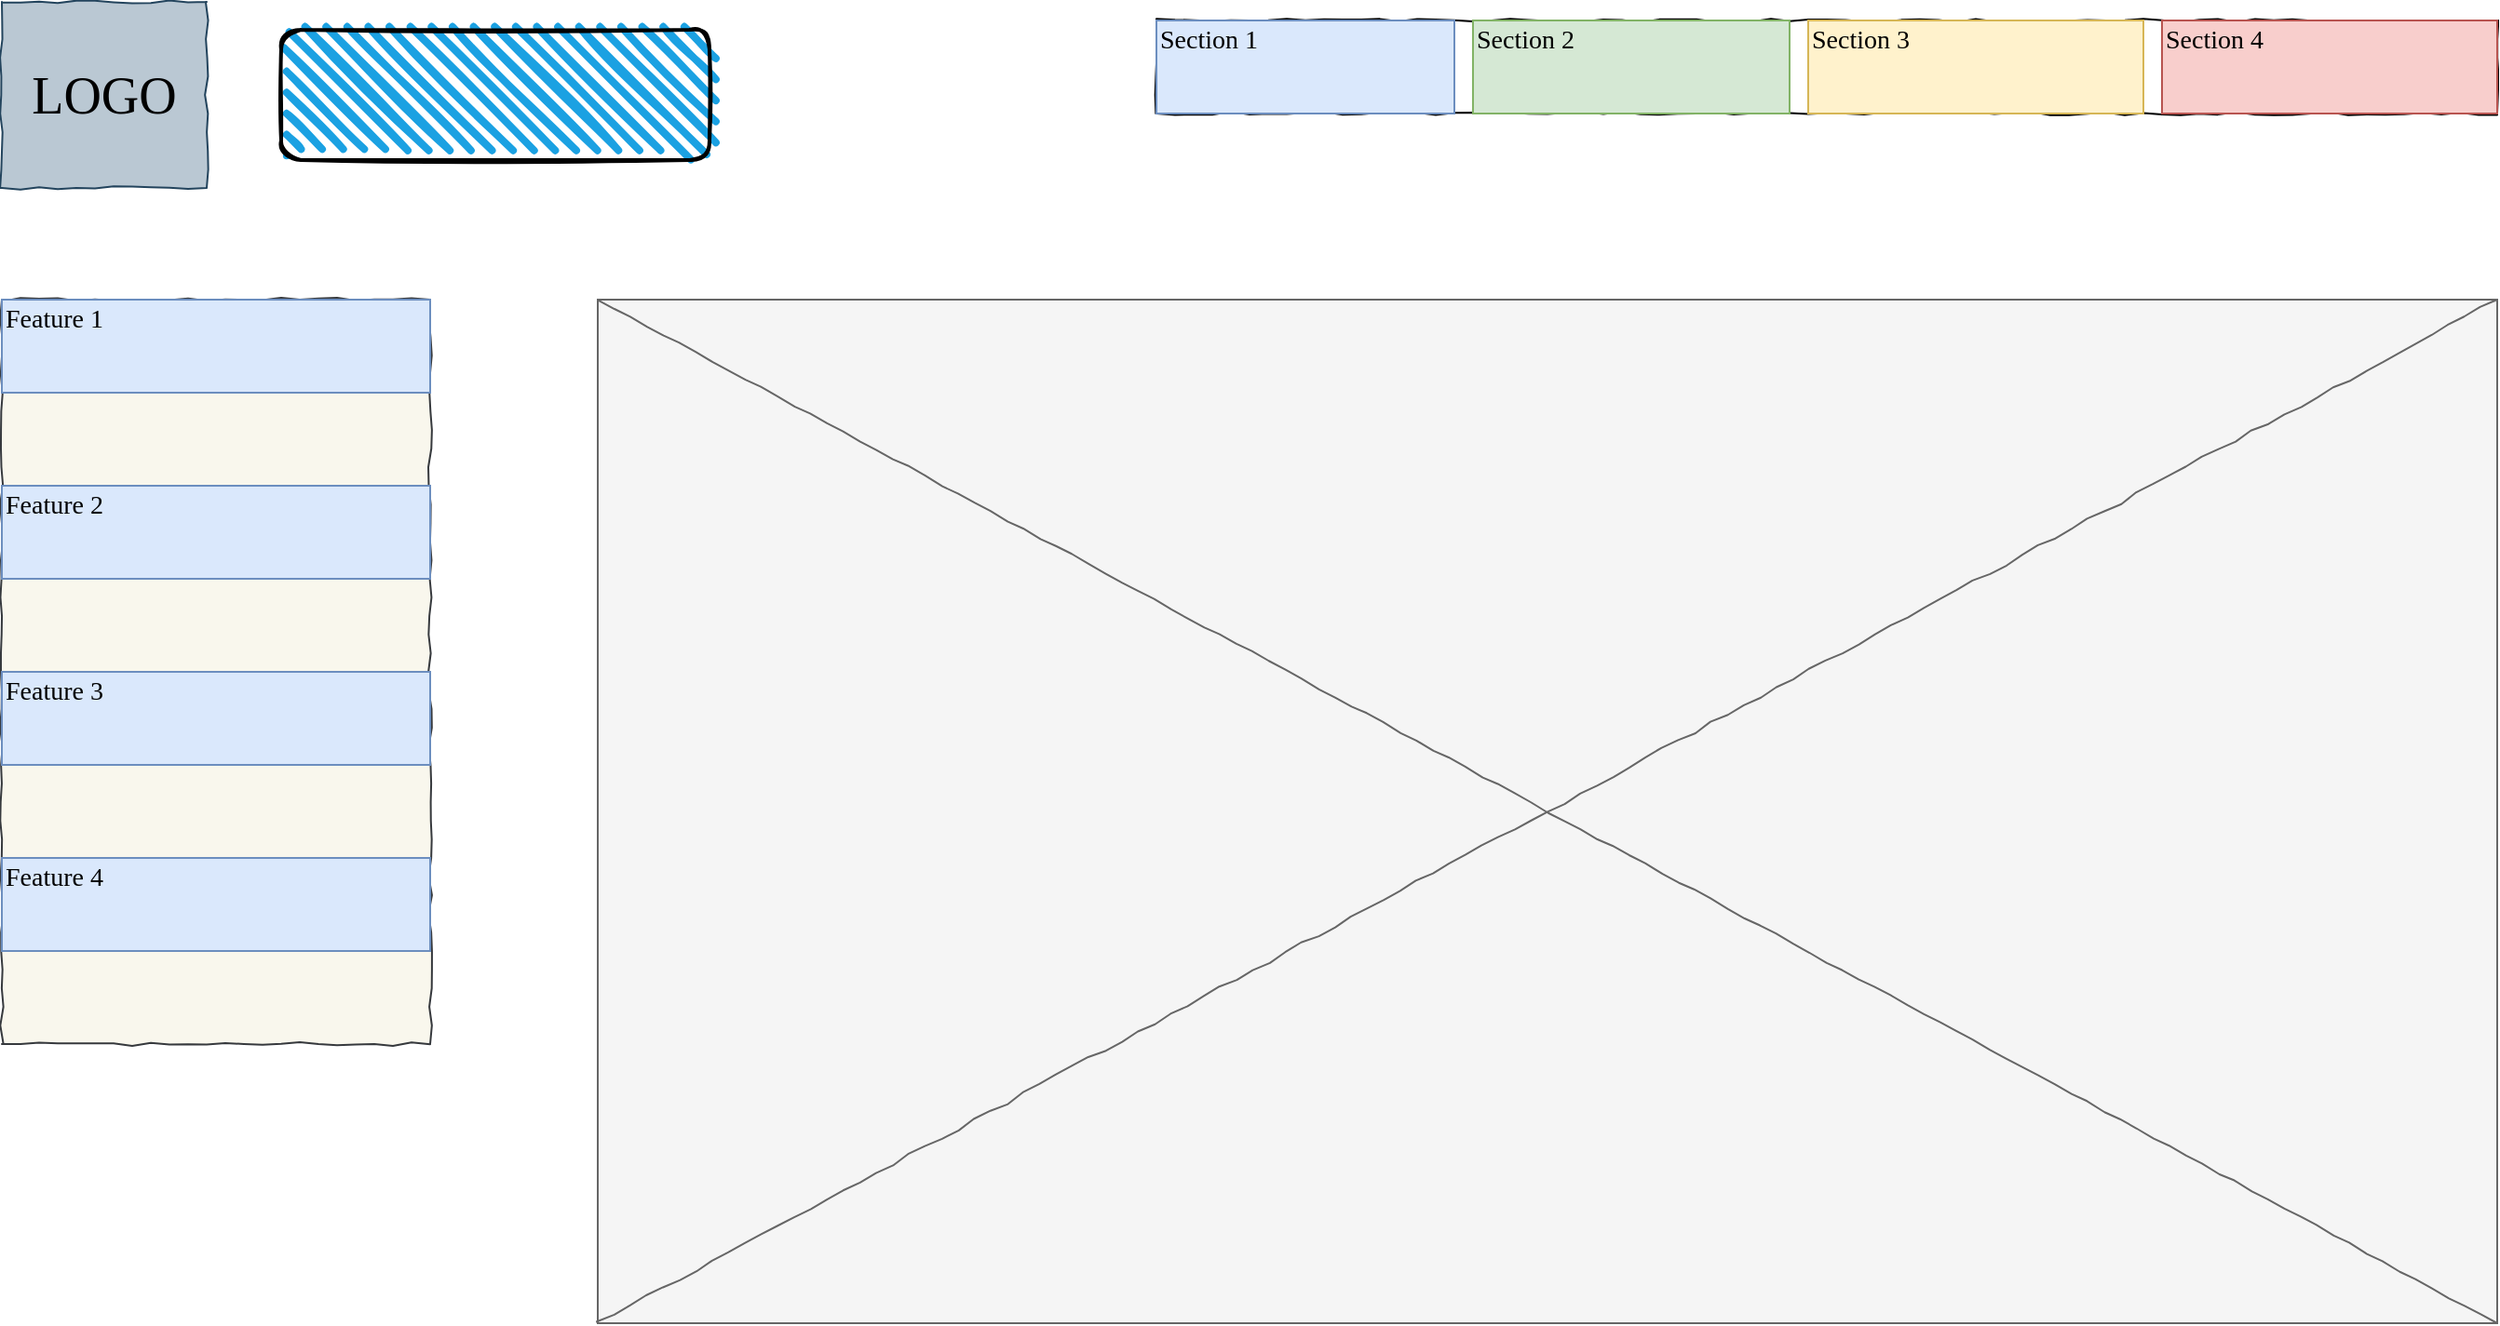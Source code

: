 <mxfile version="13.6.6" type="github">
  <diagram name="HomePage" id="03018318-947c-dd8e-b7a3-06fadd420f32">
    <mxGraphModel dx="2216" dy="900" grid="1" gridSize="10" guides="1" tooltips="1" connect="1" arrows="1" fold="1" page="1" pageScale="1" pageWidth="1600" pageHeight="900" background="#ffffff" math="0" shadow="0">
      <root>
        <mxCell id="0" />
        <mxCell id="1" parent="0" />
        <mxCell id="677b7b8949515195-2" value="LOGO" style="whiteSpace=wrap;html=1;rounded=0;shadow=0;labelBackgroundColor=none;strokeWidth=1;fontFamily=Verdana;fontSize=28;align=center;comic=1;fillColor=#bac8d3;strokeColor=#23445d;" parent="1" vertex="1">
          <mxGeometry x="130" y="50" width="110" height="100" as="geometry" />
        </mxCell>
        <mxCell id="677b7b8949515195-10" value="" style="whiteSpace=wrap;html=1;rounded=0;shadow=0;labelBackgroundColor=none;strokeWidth=1;fillColor=none;fontFamily=Verdana;fontSize=12;align=center;comic=1;" parent="1" vertex="1">
          <mxGeometry x="750" y="60" width="720" height="50" as="geometry" />
        </mxCell>
        <mxCell id="677b7b8949515195-11" value="Section 1" style="text;html=1;points=[];align=left;verticalAlign=top;spacingTop=-4;fontSize=14;fontFamily=Verdana;fillColor=#dae8fc;strokeColor=#6c8ebf;" parent="1" vertex="1">
          <mxGeometry x="750" y="60" width="160" height="50" as="geometry" />
        </mxCell>
        <mxCell id="677b7b8949515195-12" value="Section 2" style="text;html=1;points=[];align=left;verticalAlign=top;spacingTop=-4;fontSize=14;fontFamily=Verdana;fillColor=#d5e8d4;strokeColor=#82b366;" parent="1" vertex="1">
          <mxGeometry x="920" y="60" width="170" height="50" as="geometry" />
        </mxCell>
        <mxCell id="677b7b8949515195-13" value="Section 3" style="text;html=1;points=[];align=left;verticalAlign=top;spacingTop=-4;fontSize=14;fontFamily=Verdana;fillColor=#fff2cc;strokeColor=#d6b656;" parent="1" vertex="1">
          <mxGeometry x="1100" y="60" width="180" height="50" as="geometry" />
        </mxCell>
        <object label="Section 4" id="677b7b8949515195-14">
          <mxCell style="text;html=1;points=[];align=left;verticalAlign=top;spacingTop=-4;fontSize=14;fontFamily=Verdana;fillColor=#f8cecc;strokeColor=#b85450;" parent="1" vertex="1">
            <mxGeometry x="1290" y="60" width="180" height="50" as="geometry" />
          </mxCell>
        </object>
        <mxCell id="677b7b8949515195-16" value="" style="verticalLabelPosition=bottom;shadow=0;dashed=0;align=center;html=1;verticalAlign=top;strokeWidth=1;shape=mxgraph.mockup.graphics.simpleIcon;strokeColor=#666666;rounded=0;labelBackgroundColor=none;fontFamily=Verdana;fontSize=14;fontColor=#333333;comic=1;fillColor=#f5f5f5;" parent="1" vertex="1">
          <mxGeometry x="450" y="210" width="1020" height="550" as="geometry" />
        </mxCell>
        <mxCell id="677b7b8949515195-25" value="" style="whiteSpace=wrap;html=1;rounded=0;shadow=0;labelBackgroundColor=none;strokeWidth=1;fillColor=#f9f7ed;fontFamily=Verdana;fontSize=12;align=center;comic=1;strokeColor=#36393d;" parent="1" vertex="1">
          <mxGeometry x="130" y="210" width="230" height="400" as="geometry" />
        </mxCell>
        <mxCell id="677b7b8949515195-44" value="Feature 1" style="text;html=1;points=[];align=left;verticalAlign=top;spacingTop=-4;fontSize=14;fontFamily=Verdana;fillColor=#dae8fc;strokeColor=#6c8ebf;" parent="1" vertex="1">
          <mxGeometry x="130" y="210" width="230" height="50" as="geometry" />
        </mxCell>
        <mxCell id="677b7b8949515195-45" value="Feature 2" style="text;html=1;points=[];align=left;verticalAlign=top;spacingTop=-4;fontSize=14;fontFamily=Verdana;fillColor=#dae8fc;strokeColor=#6c8ebf;" parent="1" vertex="1">
          <mxGeometry x="130" y="310" width="230" height="50" as="geometry" />
        </mxCell>
        <mxCell id="677b7b8949515195-46" value="Feature 3" style="text;html=1;points=[];align=left;verticalAlign=top;spacingTop=-4;fontSize=14;fontFamily=Verdana;fillColor=#dae8fc;strokeColor=#6c8ebf;" parent="1" vertex="1">
          <mxGeometry x="130" y="410" width="230" height="50" as="geometry" />
        </mxCell>
        <mxCell id="677b7b8949515195-47" value="Feature 4" style="text;html=1;points=[];align=left;verticalAlign=top;spacingTop=-4;fontSize=14;fontFamily=Verdana;fillColor=#dae8fc;strokeColor=#6c8ebf;" parent="1" vertex="1">
          <mxGeometry x="130" y="510" width="230" height="50" as="geometry" />
        </mxCell>
        <mxCell id="2wtRj8eXPCuKTEidl7SX-1" value="" style="rounded=1;whiteSpace=wrap;html=1;strokeWidth=2;fillWeight=4;hachureGap=8;hachureAngle=45;fillColor=#1ba1e2;sketch=1;" vertex="1" parent="1">
          <mxGeometry x="280" y="65" width="230" height="70" as="geometry" />
        </mxCell>
      </root>
    </mxGraphModel>
  </diagram>
</mxfile>
